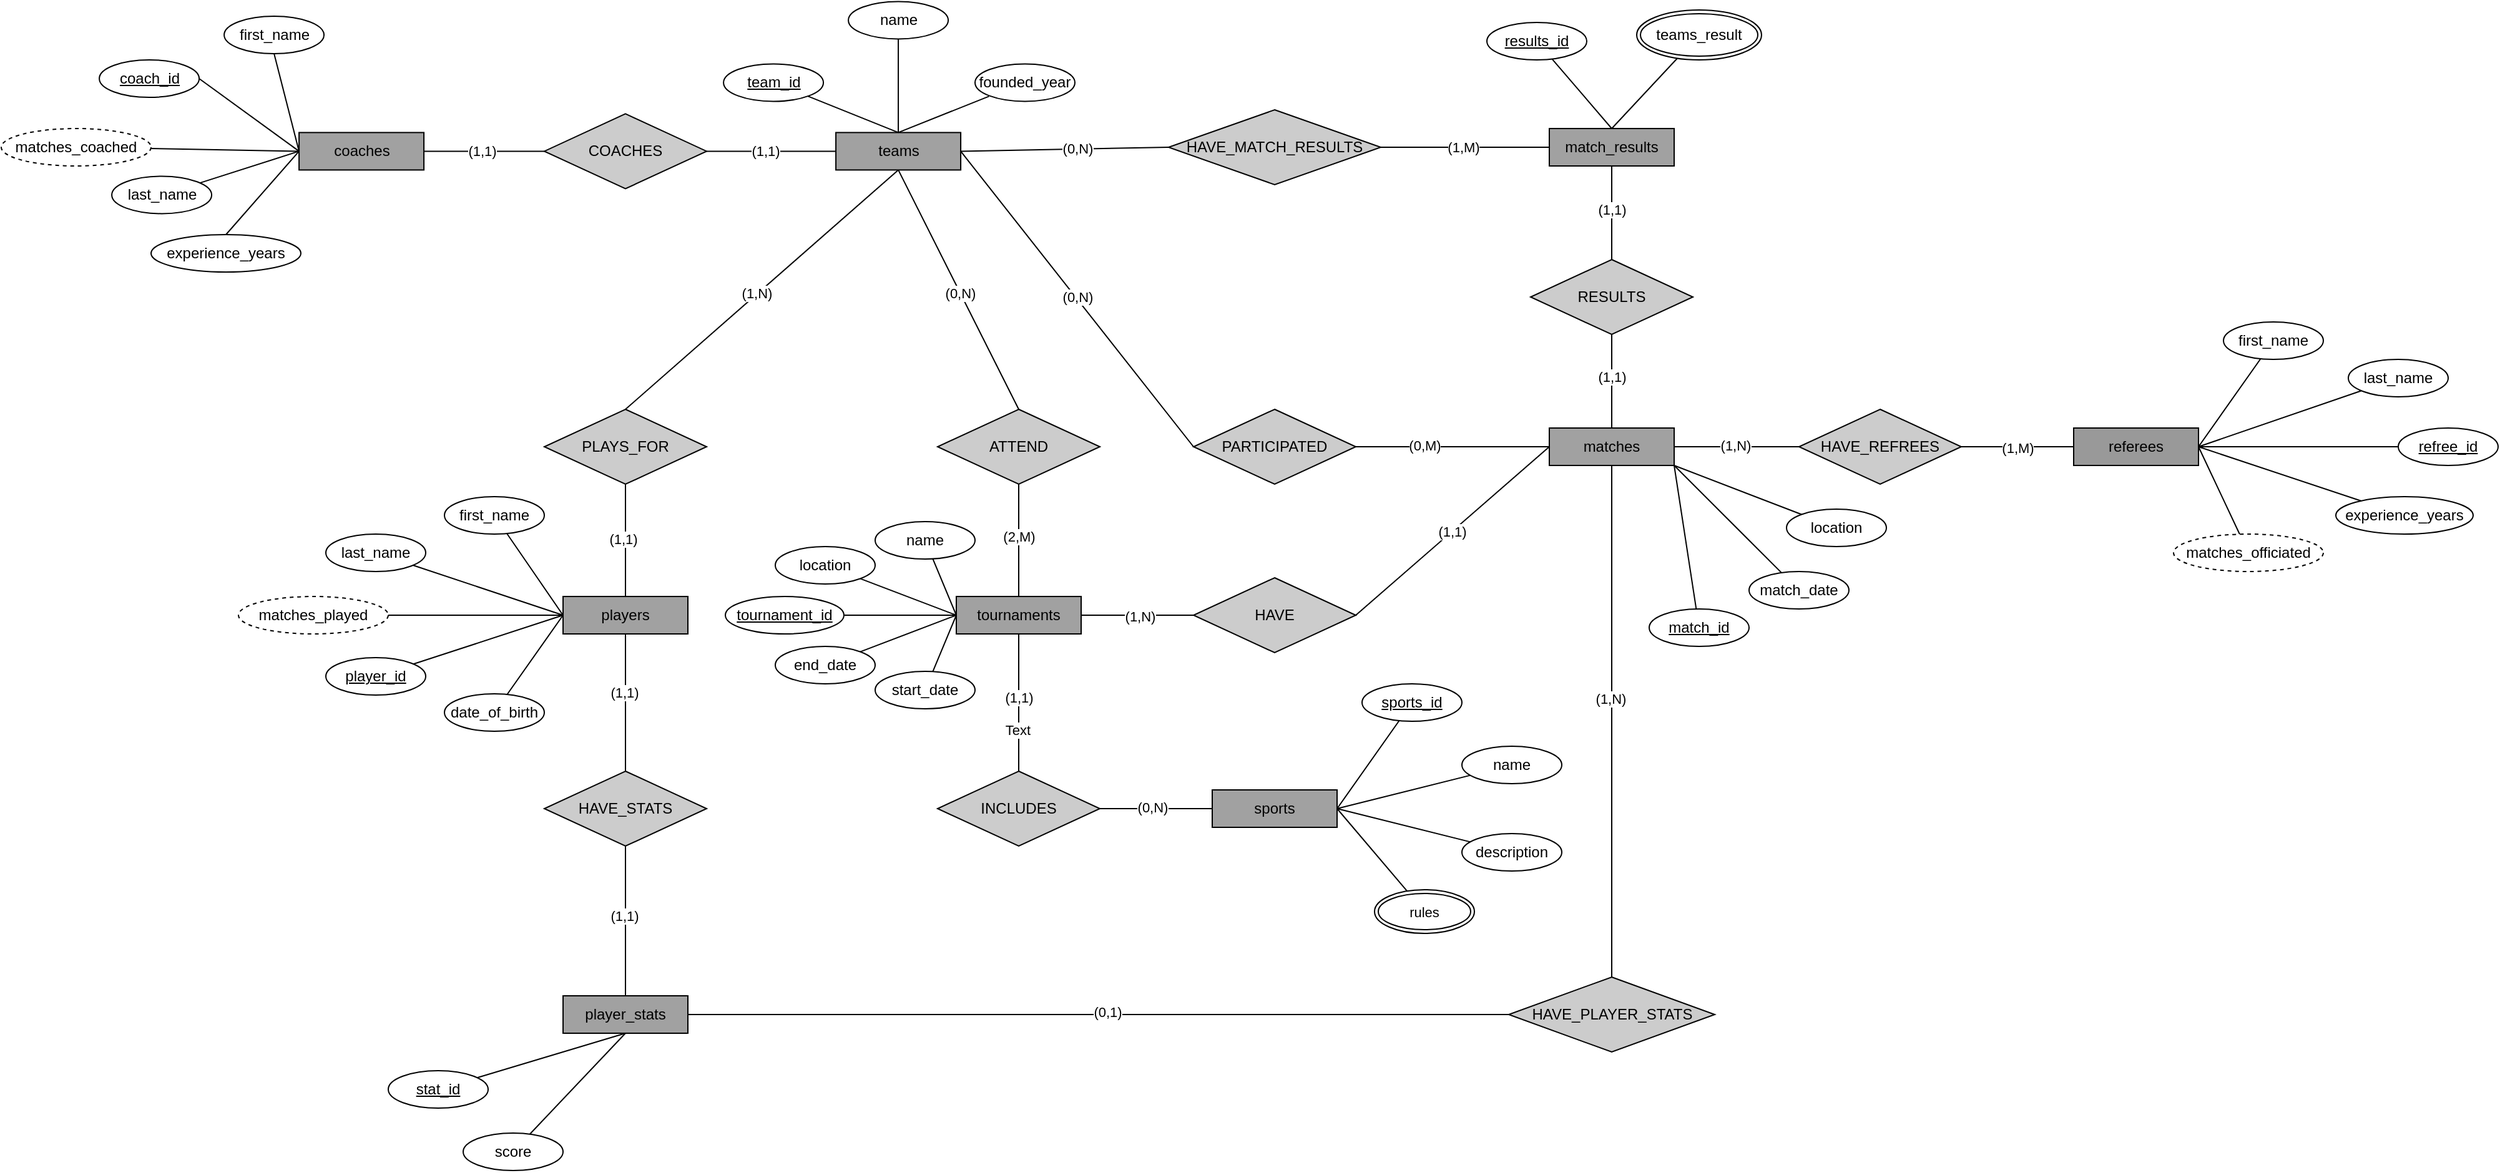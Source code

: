 <mxfile version="24.7.17">
  <diagram name="Sayfa -1" id="sdKzRlOOC9JEpz0AFrnF">
    <mxGraphModel dx="2767" dy="1090" grid="1" gridSize="10" guides="1" tooltips="1" connect="1" arrows="1" fold="1" page="0" pageScale="1" pageWidth="827" pageHeight="1169" math="0" shadow="0">
      <root>
        <mxCell id="0" />
        <mxCell id="1" parent="0" />
        <mxCell id="Nq6BLDotqTQFLmam7o5p-18" style="rounded=0;orthogonalLoop=1;jettySize=auto;html=1;exitX=1;exitY=0.5;exitDx=0;exitDy=0;entryX=0;entryY=0.5;entryDx=0;entryDy=0;endArrow=none;endFill=0;" parent="1" source="Nq6BLDotqTQFLmam7o5p-8" target="Nq6BLDotqTQFLmam7o5p-17" edge="1">
          <mxGeometry relative="1" as="geometry" />
        </mxCell>
        <mxCell id="Nq6BLDotqTQFLmam7o5p-59" value="(1,1)" style="edgeLabel;html=1;align=center;verticalAlign=middle;resizable=0;points=[];" parent="Nq6BLDotqTQFLmam7o5p-18" vertex="1" connectable="0">
          <mxGeometry x="-0.035" relative="1" as="geometry">
            <mxPoint as="offset" />
          </mxGeometry>
        </mxCell>
        <mxCell id="Nq6BLDotqTQFLmam7o5p-85" style="rounded=0;orthogonalLoop=1;jettySize=auto;html=1;exitX=0;exitY=0.5;exitDx=0;exitDy=0;entryX=1;entryY=0.5;entryDx=0;entryDy=0;endArrow=none;endFill=0;" parent="1" source="Nq6BLDotqTQFLmam7o5p-8" target="Nq6BLDotqTQFLmam7o5p-84" edge="1">
          <mxGeometry relative="1" as="geometry" />
        </mxCell>
        <mxCell id="x3Jfu9dbNZR2VIMgYm1r-1" style="rounded=0;orthogonalLoop=1;jettySize=auto;html=1;endArrow=none;endFill=0;entryX=0.5;entryY=1;entryDx=0;entryDy=0;exitX=0;exitY=0.5;exitDx=0;exitDy=0;" parent="1" source="Nq6BLDotqTQFLmam7o5p-8" target="x3Jfu9dbNZR2VIMgYm1r-3" edge="1">
          <mxGeometry relative="1" as="geometry">
            <mxPoint x="-951.324" y="-137.334" as="targetPoint" />
          </mxGeometry>
        </mxCell>
        <mxCell id="Nq6BLDotqTQFLmam7o5p-8" value="coaches" style="rounded=0;whiteSpace=wrap;html=1;fillColor=#A1A1A1;" parent="1" vertex="1">
          <mxGeometry x="-1001.46" y="-111.79" width="100" height="30" as="geometry" />
        </mxCell>
        <mxCell id="Nq6BLDotqTQFLmam7o5p-22" style="rounded=0;orthogonalLoop=1;jettySize=auto;html=1;exitX=0.5;exitY=1;exitDx=0;exitDy=0;entryX=0.5;entryY=0;entryDx=0;entryDy=0;endArrow=none;endFill=0;" parent="1" source="Nq6BLDotqTQFLmam7o5p-9" target="Nq6BLDotqTQFLmam7o5p-21" edge="1">
          <mxGeometry relative="1" as="geometry" />
        </mxCell>
        <mxCell id="Nq6BLDotqTQFLmam7o5p-63" value="(1,N)" style="edgeLabel;html=1;align=center;verticalAlign=middle;resizable=0;points=[];" parent="Nq6BLDotqTQFLmam7o5p-22" vertex="1" connectable="0">
          <mxGeometry x="0.034" y="-1" relative="1" as="geometry">
            <mxPoint as="offset" />
          </mxGeometry>
        </mxCell>
        <mxCell id="Nq6BLDotqTQFLmam7o5p-45" style="rounded=0;orthogonalLoop=1;jettySize=auto;html=1;exitX=1;exitY=0.5;exitDx=0;exitDy=0;entryX=0;entryY=0.5;entryDx=0;entryDy=0;endArrow=none;endFill=0;" parent="1" source="Nq6BLDotqTQFLmam7o5p-9" target="Nq6BLDotqTQFLmam7o5p-44" edge="1">
          <mxGeometry relative="1" as="geometry" />
        </mxCell>
        <mxCell id="Nq6BLDotqTQFLmam7o5p-78" value="(0,N)" style="edgeLabel;html=1;align=center;verticalAlign=middle;resizable=0;points=[];" parent="Nq6BLDotqTQFLmam7o5p-45" vertex="1" connectable="0">
          <mxGeometry x="0.115" y="1" relative="1" as="geometry">
            <mxPoint as="offset" />
          </mxGeometry>
        </mxCell>
        <mxCell id="Nq6BLDotqTQFLmam7o5p-57" style="rounded=0;orthogonalLoop=1;jettySize=auto;html=1;exitX=1;exitY=0.5;exitDx=0;exitDy=0;entryX=0;entryY=0.5;entryDx=0;entryDy=0;endArrow=none;endFill=0;" parent="1" source="Nq6BLDotqTQFLmam7o5p-9" target="Nq6BLDotqTQFLmam7o5p-53" edge="1">
          <mxGeometry relative="1" as="geometry" />
        </mxCell>
        <mxCell id="Nq6BLDotqTQFLmam7o5p-75" value="(0,N)" style="edgeLabel;html=1;align=center;verticalAlign=middle;resizable=0;points=[];" parent="Nq6BLDotqTQFLmam7o5p-57" vertex="1" connectable="0">
          <mxGeometry x="-0.009" y="1" relative="1" as="geometry">
            <mxPoint as="offset" />
          </mxGeometry>
        </mxCell>
        <mxCell id="Nq6BLDotqTQFLmam7o5p-9" value="teams" style="rounded=0;whiteSpace=wrap;html=1;fillColor=#A1A1A1;" parent="1" vertex="1">
          <mxGeometry x="-571.46" y="-111.79" width="100" height="30" as="geometry" />
        </mxCell>
        <mxCell id="Nq6BLDotqTQFLmam7o5p-10" value="match_results" style="rounded=0;whiteSpace=wrap;html=1;fillColor=#A1A1A1;" parent="1" vertex="1">
          <mxGeometry y="-115" width="100" height="30" as="geometry" />
        </mxCell>
        <mxCell id="Nq6BLDotqTQFLmam7o5p-35" style="rounded=0;orthogonalLoop=1;jettySize=auto;html=1;exitX=0.5;exitY=1;exitDx=0;exitDy=0;entryX=0.5;entryY=0;entryDx=0;entryDy=0;endArrow=none;endFill=0;" parent="1" source="Nq6BLDotqTQFLmam7o5p-11" target="Nq6BLDotqTQFLmam7o5p-34" edge="1">
          <mxGeometry relative="1" as="geometry" />
        </mxCell>
        <mxCell id="Nq6BLDotqTQFLmam7o5p-66" value="(1,1)" style="edgeLabel;html=1;align=center;verticalAlign=middle;resizable=0;points=[];" parent="Nq6BLDotqTQFLmam7o5p-35" vertex="1" connectable="0">
          <mxGeometry x="-0.153" y="-1" relative="1" as="geometry">
            <mxPoint as="offset" />
          </mxGeometry>
        </mxCell>
        <mxCell id="Nq6BLDotqTQFLmam7o5p-11" value="players" style="rounded=0;whiteSpace=wrap;html=1;fillColor=#A1A1A1;" parent="1" vertex="1">
          <mxGeometry x="-790" y="260" width="100" height="30" as="geometry" />
        </mxCell>
        <mxCell id="Nq6BLDotqTQFLmam7o5p-32" style="rounded=0;orthogonalLoop=1;jettySize=auto;html=1;exitX=0.5;exitY=1;exitDx=0;exitDy=0;entryX=0.5;entryY=0;entryDx=0;entryDy=0;endArrow=none;endFill=0;" parent="1" source="Nq6BLDotqTQFLmam7o5p-12" target="Nq6BLDotqTQFLmam7o5p-31" edge="1">
          <mxGeometry relative="1" as="geometry">
            <mxPoint x="-345" y="355" as="sourcePoint" />
          </mxGeometry>
        </mxCell>
        <mxCell id="Nq6BLDotqTQFLmam7o5p-70" value="(1,1)" style="edgeLabel;html=1;align=center;verticalAlign=middle;resizable=0;points=[];" parent="Nq6BLDotqTQFLmam7o5p-32" vertex="1" connectable="0">
          <mxGeometry x="-0.072" relative="1" as="geometry">
            <mxPoint as="offset" />
          </mxGeometry>
        </mxCell>
        <mxCell id="x3Jfu9dbNZR2VIMgYm1r-59" value="Text" style="edgeLabel;html=1;align=center;verticalAlign=middle;resizable=0;points=[];fontFamily=Helvetica;fontSize=11;fontColor=default;labelBackgroundColor=default;" parent="Nq6BLDotqTQFLmam7o5p-32" vertex="1" connectable="0">
          <mxGeometry x="0.391" y="-1" relative="1" as="geometry">
            <mxPoint as="offset" />
          </mxGeometry>
        </mxCell>
        <mxCell id="Nq6BLDotqTQFLmam7o5p-48" style="rounded=0;orthogonalLoop=1;jettySize=auto;html=1;exitX=1;exitY=0.5;exitDx=0;exitDy=0;entryX=0;entryY=0.5;entryDx=0;entryDy=0;endArrow=none;endFill=0;" parent="1" source="Nq6BLDotqTQFLmam7o5p-12" target="Nq6BLDotqTQFLmam7o5p-47" edge="1">
          <mxGeometry relative="1" as="geometry">
            <mxPoint x="-315" y="250" as="targetPoint" />
          </mxGeometry>
        </mxCell>
        <mxCell id="Nq6BLDotqTQFLmam7o5p-72" value="(1,N)" style="edgeLabel;html=1;align=center;verticalAlign=middle;resizable=0;points=[];" parent="Nq6BLDotqTQFLmam7o5p-48" vertex="1" connectable="0">
          <mxGeometry x="0.029" y="-1" relative="1" as="geometry">
            <mxPoint as="offset" />
          </mxGeometry>
        </mxCell>
        <mxCell id="Nq6BLDotqTQFLmam7o5p-12" value="tournaments" style="rounded=0;whiteSpace=wrap;html=1;fillColor=#A1A1A1;" parent="1" vertex="1">
          <mxGeometry x="-475" y="260" width="100" height="30" as="geometry" />
        </mxCell>
        <mxCell id="Nq6BLDotqTQFLmam7o5p-13" value="sports" style="rounded=0;whiteSpace=wrap;html=1;fillColor=#A1A1A1;" parent="1" vertex="1">
          <mxGeometry x="-270" y="415" width="100" height="30" as="geometry" />
        </mxCell>
        <mxCell id="Nq6BLDotqTQFLmam7o5p-39" style="rounded=0;orthogonalLoop=1;jettySize=auto;html=1;exitX=0;exitY=0.5;exitDx=0;exitDy=0;entryX=1;entryY=0.5;entryDx=0;entryDy=0;endArrow=none;endFill=0;" parent="1" source="Nq6BLDotqTQFLmam7o5p-15" target="Nq6BLDotqTQFLmam7o5p-38" edge="1">
          <mxGeometry relative="1" as="geometry" />
        </mxCell>
        <mxCell id="Nq6BLDotqTQFLmam7o5p-83" value="(1,M)" style="edgeLabel;html=1;align=center;verticalAlign=middle;resizable=0;points=[];" parent="Nq6BLDotqTQFLmam7o5p-39" vertex="1" connectable="0">
          <mxGeometry x="-0.003" y="1" relative="1" as="geometry">
            <mxPoint as="offset" />
          </mxGeometry>
        </mxCell>
        <mxCell id="Nq6BLDotqTQFLmam7o5p-15" value="referees" style="rounded=0;whiteSpace=wrap;html=1;fillColor=#999999;" parent="1" vertex="1">
          <mxGeometry x="420" y="125" width="100" height="30" as="geometry" />
        </mxCell>
        <mxCell id="Nq6BLDotqTQFLmam7o5p-51" style="rounded=0;orthogonalLoop=1;jettySize=auto;html=1;exitX=1;exitY=0.5;exitDx=0;exitDy=0;entryX=0;entryY=0.5;entryDx=0;entryDy=0;endArrow=none;endFill=0;" parent="1" source="Nq6BLDotqTQFLmam7o5p-16" target="Nq6BLDotqTQFLmam7o5p-50" edge="1">
          <mxGeometry relative="1" as="geometry" />
        </mxCell>
        <mxCell id="Nq6BLDotqTQFLmam7o5p-68" value="(0,1)" style="edgeLabel;html=1;align=center;verticalAlign=middle;resizable=0;points=[];" parent="Nq6BLDotqTQFLmam7o5p-51" vertex="1" connectable="0">
          <mxGeometry x="0.021" y="2" relative="1" as="geometry">
            <mxPoint as="offset" />
          </mxGeometry>
        </mxCell>
        <mxCell id="Nq6BLDotqTQFLmam7o5p-16" value="player_stats" style="rounded=0;whiteSpace=wrap;html=1;fillColor=#A1A1A1;" parent="1" vertex="1">
          <mxGeometry x="-790" y="580" width="100" height="30" as="geometry" />
        </mxCell>
        <mxCell id="Nq6BLDotqTQFLmam7o5p-19" style="rounded=0;orthogonalLoop=1;jettySize=auto;html=1;exitX=1;exitY=0.5;exitDx=0;exitDy=0;entryX=0;entryY=0.5;entryDx=0;entryDy=0;endArrow=none;endFill=0;" parent="1" source="Nq6BLDotqTQFLmam7o5p-17" target="Nq6BLDotqTQFLmam7o5p-9" edge="1">
          <mxGeometry relative="1" as="geometry" />
        </mxCell>
        <mxCell id="Nq6BLDotqTQFLmam7o5p-60" value="(1,1)" style="edgeLabel;html=1;align=center;verticalAlign=middle;resizable=0;points=[];" parent="Nq6BLDotqTQFLmam7o5p-19" vertex="1" connectable="0">
          <mxGeometry x="-0.106" relative="1" as="geometry">
            <mxPoint as="offset" />
          </mxGeometry>
        </mxCell>
        <mxCell id="Nq6BLDotqTQFLmam7o5p-17" value="COACHES" style="rhombus;whiteSpace=wrap;html=1;fillColor=#CCCCCC;strokeColor=default;" parent="1" vertex="1">
          <mxGeometry x="-805" y="-126.79" width="130" height="60" as="geometry" />
        </mxCell>
        <mxCell id="Nq6BLDotqTQFLmam7o5p-23" style="rounded=0;orthogonalLoop=1;jettySize=auto;html=1;exitX=0.5;exitY=1;exitDx=0;exitDy=0;entryX=0.5;entryY=0;entryDx=0;entryDy=0;endArrow=none;endFill=0;" parent="1" source="Nq6BLDotqTQFLmam7o5p-21" target="Nq6BLDotqTQFLmam7o5p-11" edge="1">
          <mxGeometry relative="1" as="geometry" />
        </mxCell>
        <mxCell id="Nq6BLDotqTQFLmam7o5p-61" value="(1,1)" style="edgeLabel;html=1;align=center;verticalAlign=middle;resizable=0;points=[];" parent="Nq6BLDotqTQFLmam7o5p-23" vertex="1" connectable="0">
          <mxGeometry x="-0.038" y="-2" relative="1" as="geometry">
            <mxPoint as="offset" />
          </mxGeometry>
        </mxCell>
        <mxCell id="Nq6BLDotqTQFLmam7o5p-21" value="PLAYS_FOR" style="rhombus;whiteSpace=wrap;html=1;fillColor=#CCCCCC;strokeColor=default;" parent="1" vertex="1">
          <mxGeometry x="-805" y="110" width="130" height="60" as="geometry" />
        </mxCell>
        <mxCell id="Nq6BLDotqTQFLmam7o5p-27" style="rounded=0;orthogonalLoop=1;jettySize=auto;html=1;exitX=0.5;exitY=1;exitDx=0;exitDy=0;entryX=0.5;entryY=0;entryDx=0;entryDy=0;endArrow=none;endFill=0;" parent="1" source="Nq6BLDotqTQFLmam7o5p-9" target="Nq6BLDotqTQFLmam7o5p-30" edge="1">
          <mxGeometry relative="1" as="geometry">
            <mxPoint x="-400" y="35" as="sourcePoint" />
          </mxGeometry>
        </mxCell>
        <mxCell id="Nq6BLDotqTQFLmam7o5p-64" value="(0,N)" style="edgeLabel;html=1;align=center;verticalAlign=middle;resizable=0;points=[];" parent="Nq6BLDotqTQFLmam7o5p-27" vertex="1" connectable="0">
          <mxGeometry x="0.028" relative="1" as="geometry">
            <mxPoint as="offset" />
          </mxGeometry>
        </mxCell>
        <mxCell id="Nq6BLDotqTQFLmam7o5p-29" style="rounded=0;orthogonalLoop=1;jettySize=auto;html=1;exitX=0.5;exitY=1;exitDx=0;exitDy=0;entryX=0.5;entryY=0;entryDx=0;entryDy=0;endArrow=none;endFill=0;" parent="1" source="Nq6BLDotqTQFLmam7o5p-30" target="Nq6BLDotqTQFLmam7o5p-12" edge="1">
          <mxGeometry relative="1" as="geometry">
            <mxPoint x="-425" y="270" as="targetPoint" />
          </mxGeometry>
        </mxCell>
        <mxCell id="Nq6BLDotqTQFLmam7o5p-65" value="(2,M)" style="edgeLabel;html=1;align=center;verticalAlign=middle;resizable=0;points=[];" parent="Nq6BLDotqTQFLmam7o5p-29" vertex="1" connectable="0">
          <mxGeometry x="-0.082" relative="1" as="geometry">
            <mxPoint as="offset" />
          </mxGeometry>
        </mxCell>
        <mxCell id="Nq6BLDotqTQFLmam7o5p-30" value="ATTEND" style="rhombus;whiteSpace=wrap;html=1;fillColor=#CCCCCC;strokeColor=default;" parent="1" vertex="1">
          <mxGeometry x="-490" y="110" width="130" height="60" as="geometry" />
        </mxCell>
        <mxCell id="Nq6BLDotqTQFLmam7o5p-31" value="INCLUDES" style="rhombus;whiteSpace=wrap;html=1;fillColor=#CCCCCC;strokeColor=default;" parent="1" vertex="1">
          <mxGeometry x="-490" y="400" width="130" height="60" as="geometry" />
        </mxCell>
        <mxCell id="Nq6BLDotqTQFLmam7o5p-33" style="rounded=0;orthogonalLoop=1;jettySize=auto;html=1;exitX=1;exitY=0.5;exitDx=0;exitDy=0;entryX=0;entryY=0.5;entryDx=0;entryDy=0;endArrow=none;endFill=0;" parent="1" source="Nq6BLDotqTQFLmam7o5p-31" target="Nq6BLDotqTQFLmam7o5p-13" edge="1">
          <mxGeometry relative="1" as="geometry">
            <mxPoint x="-130" y="414.71" as="sourcePoint" />
            <mxPoint x="-35" y="414.71" as="targetPoint" />
          </mxGeometry>
        </mxCell>
        <mxCell id="Nq6BLDotqTQFLmam7o5p-71" value="(0,N)" style="edgeLabel;html=1;align=center;verticalAlign=middle;resizable=0;points=[];" parent="Nq6BLDotqTQFLmam7o5p-33" vertex="1" connectable="0">
          <mxGeometry x="-0.077" y="1" relative="1" as="geometry">
            <mxPoint as="offset" />
          </mxGeometry>
        </mxCell>
        <mxCell id="Nq6BLDotqTQFLmam7o5p-36" style="rounded=0;orthogonalLoop=1;jettySize=auto;html=1;exitX=0.5;exitY=1;exitDx=0;exitDy=0;entryX=0.5;entryY=0;entryDx=0;entryDy=0;endArrow=none;endFill=0;" parent="1" source="Nq6BLDotqTQFLmam7o5p-34" target="Nq6BLDotqTQFLmam7o5p-16" edge="1">
          <mxGeometry relative="1" as="geometry" />
        </mxCell>
        <mxCell id="Nq6BLDotqTQFLmam7o5p-67" value="(1,1)" style="edgeLabel;html=1;align=center;verticalAlign=middle;resizable=0;points=[];" parent="Nq6BLDotqTQFLmam7o5p-36" vertex="1" connectable="0">
          <mxGeometry x="-0.071" y="-1" relative="1" as="geometry">
            <mxPoint as="offset" />
          </mxGeometry>
        </mxCell>
        <mxCell id="Nq6BLDotqTQFLmam7o5p-34" value="HAVE_STATS" style="rhombus;whiteSpace=wrap;html=1;fillColor=#CCCCCC;strokeColor=default;" parent="1" vertex="1">
          <mxGeometry x="-805" y="400" width="130" height="60" as="geometry" />
        </mxCell>
        <mxCell id="Nq6BLDotqTQFLmam7o5p-42" style="rounded=0;orthogonalLoop=1;jettySize=auto;html=1;exitX=0.5;exitY=0;exitDx=0;exitDy=0;entryX=0.5;entryY=1;entryDx=0;entryDy=0;endArrow=none;endFill=0;" parent="1" source="Nq6BLDotqTQFLmam7o5p-37" target="Nq6BLDotqTQFLmam7o5p-41" edge="1">
          <mxGeometry relative="1" as="geometry">
            <mxPoint x="70" y="200" as="targetPoint" />
          </mxGeometry>
        </mxCell>
        <mxCell id="Nq6BLDotqTQFLmam7o5p-80" value="(1,1)" style="edgeLabel;html=1;align=center;verticalAlign=middle;resizable=0;points=[];" parent="Nq6BLDotqTQFLmam7o5p-42" vertex="1" connectable="0">
          <mxGeometry x="0.091" relative="1" as="geometry">
            <mxPoint as="offset" />
          </mxGeometry>
        </mxCell>
        <mxCell id="Nq6BLDotqTQFLmam7o5p-52" style="rounded=0;orthogonalLoop=1;jettySize=auto;html=1;exitX=0.5;exitY=1;exitDx=0;exitDy=0;entryX=0.5;entryY=0;entryDx=0;entryDy=0;endArrow=none;endFill=0;" parent="1" source="Nq6BLDotqTQFLmam7o5p-37" target="Nq6BLDotqTQFLmam7o5p-50" edge="1">
          <mxGeometry relative="1" as="geometry" />
        </mxCell>
        <mxCell id="Nq6BLDotqTQFLmam7o5p-69" value="(1,N)" style="edgeLabel;html=1;align=center;verticalAlign=middle;resizable=0;points=[];" parent="Nq6BLDotqTQFLmam7o5p-52" vertex="1" connectable="0">
          <mxGeometry x="-0.091" y="-1" relative="1" as="geometry">
            <mxPoint as="offset" />
          </mxGeometry>
        </mxCell>
        <mxCell id="Nq6BLDotqTQFLmam7o5p-37" value="matches" style="rounded=0;whiteSpace=wrap;html=1;fillColor=#A1A1A1;" parent="1" vertex="1">
          <mxGeometry y="125" width="100" height="30" as="geometry" />
        </mxCell>
        <mxCell id="Nq6BLDotqTQFLmam7o5p-40" style="rounded=0;orthogonalLoop=1;jettySize=auto;html=1;exitX=0;exitY=0.5;exitDx=0;exitDy=0;entryX=1;entryY=0.5;entryDx=0;entryDy=0;endArrow=none;endFill=0;" parent="1" source="Nq6BLDotqTQFLmam7o5p-38" target="Nq6BLDotqTQFLmam7o5p-37" edge="1">
          <mxGeometry relative="1" as="geometry" />
        </mxCell>
        <mxCell id="Nq6BLDotqTQFLmam7o5p-82" value="(1,N)" style="edgeLabel;html=1;align=center;verticalAlign=middle;resizable=0;points=[];" parent="Nq6BLDotqTQFLmam7o5p-40" vertex="1" connectable="0">
          <mxGeometry x="0.02" y="-1" relative="1" as="geometry">
            <mxPoint as="offset" />
          </mxGeometry>
        </mxCell>
        <mxCell id="Nq6BLDotqTQFLmam7o5p-38" value="HAVE_REFREES" style="rhombus;whiteSpace=wrap;html=1;fillColor=#CCCCCC;strokeColor=default;" parent="1" vertex="1">
          <mxGeometry x="200" y="110" width="130" height="60" as="geometry" />
        </mxCell>
        <mxCell id="Nq6BLDotqTQFLmam7o5p-43" style="rounded=0;orthogonalLoop=1;jettySize=auto;html=1;exitX=0.5;exitY=0;exitDx=0;exitDy=0;entryX=0.5;entryY=1;entryDx=0;entryDy=0;endArrow=none;endFill=0;" parent="1" source="Nq6BLDotqTQFLmam7o5p-41" target="Nq6BLDotqTQFLmam7o5p-10" edge="1">
          <mxGeometry relative="1" as="geometry" />
        </mxCell>
        <mxCell id="Nq6BLDotqTQFLmam7o5p-81" value="(1,1)" style="edgeLabel;html=1;align=center;verticalAlign=middle;resizable=0;points=[];" parent="Nq6BLDotqTQFLmam7o5p-43" vertex="1" connectable="0">
          <mxGeometry x="0.077" relative="1" as="geometry">
            <mxPoint as="offset" />
          </mxGeometry>
        </mxCell>
        <mxCell id="Nq6BLDotqTQFLmam7o5p-41" value="RESULTS" style="rhombus;whiteSpace=wrap;html=1;fillColor=#CCCCCC;strokeColor=default;" parent="1" vertex="1">
          <mxGeometry x="-15" y="-10" width="130" height="60" as="geometry" />
        </mxCell>
        <mxCell id="Nq6BLDotqTQFLmam7o5p-46" style="rounded=0;orthogonalLoop=1;jettySize=auto;html=1;exitX=1;exitY=0.5;exitDx=0;exitDy=0;entryX=0;entryY=0.5;entryDx=0;entryDy=0;endArrow=none;endFill=0;" parent="1" source="Nq6BLDotqTQFLmam7o5p-44" target="Nq6BLDotqTQFLmam7o5p-10" edge="1">
          <mxGeometry relative="1" as="geometry" />
        </mxCell>
        <mxCell id="Nq6BLDotqTQFLmam7o5p-79" value="(1,M)" style="edgeLabel;html=1;align=center;verticalAlign=middle;resizable=0;points=[];" parent="Nq6BLDotqTQFLmam7o5p-46" vertex="1" connectable="0">
          <mxGeometry x="-0.028" relative="1" as="geometry">
            <mxPoint as="offset" />
          </mxGeometry>
        </mxCell>
        <mxCell id="Nq6BLDotqTQFLmam7o5p-44" value="HAVE_MATCH_RESULTS" style="rhombus;whiteSpace=wrap;html=1;fillColor=#CCCCCC;strokeColor=default;" parent="1" vertex="1">
          <mxGeometry x="-305" y="-130" width="170" height="60" as="geometry" />
        </mxCell>
        <mxCell id="Nq6BLDotqTQFLmam7o5p-49" style="rounded=0;orthogonalLoop=1;jettySize=auto;html=1;exitX=1;exitY=0.5;exitDx=0;exitDy=0;entryX=0;entryY=0.5;entryDx=0;entryDy=0;endArrow=none;endFill=0;" parent="1" source="Nq6BLDotqTQFLmam7o5p-47" target="Nq6BLDotqTQFLmam7o5p-37" edge="1">
          <mxGeometry relative="1" as="geometry" />
        </mxCell>
        <mxCell id="Nq6BLDotqTQFLmam7o5p-73" value="(1,1)" style="edgeLabel;html=1;align=center;verticalAlign=middle;resizable=0;points=[];" parent="Nq6BLDotqTQFLmam7o5p-49" vertex="1" connectable="0">
          <mxGeometry x="-0.006" relative="1" as="geometry">
            <mxPoint as="offset" />
          </mxGeometry>
        </mxCell>
        <mxCell id="Nq6BLDotqTQFLmam7o5p-47" value="HAVE" style="rhombus;whiteSpace=wrap;html=1;fillColor=#CCCCCC;strokeColor=default;" parent="1" vertex="1">
          <mxGeometry x="-285" y="245" width="130" height="60" as="geometry" />
        </mxCell>
        <mxCell id="Nq6BLDotqTQFLmam7o5p-50" value="HAVE_PLAYER_STATS" style="rhombus;whiteSpace=wrap;html=1;fillColor=#CCCCCC;strokeColor=default;" parent="1" vertex="1">
          <mxGeometry x="-32.5" y="565" width="165" height="60" as="geometry" />
        </mxCell>
        <mxCell id="Nq6BLDotqTQFLmam7o5p-55" style="rounded=0;orthogonalLoop=1;jettySize=auto;html=1;exitX=1;exitY=0.5;exitDx=0;exitDy=0;entryX=0;entryY=0.5;entryDx=0;entryDy=0;endArrow=none;endFill=0;" parent="1" source="Nq6BLDotqTQFLmam7o5p-53" target="Nq6BLDotqTQFLmam7o5p-37" edge="1">
          <mxGeometry relative="1" as="geometry" />
        </mxCell>
        <mxCell id="Nq6BLDotqTQFLmam7o5p-77" value="(0,M)" style="edgeLabel;html=1;align=center;verticalAlign=middle;resizable=0;points=[];" parent="Nq6BLDotqTQFLmam7o5p-55" vertex="1" connectable="0">
          <mxGeometry x="-0.298" y="1" relative="1" as="geometry">
            <mxPoint as="offset" />
          </mxGeometry>
        </mxCell>
        <mxCell id="Nq6BLDotqTQFLmam7o5p-53" value="PARTICIPATED" style="rhombus;whiteSpace=wrap;html=1;fillColor=#CCCCCC;strokeColor=default;" parent="1" vertex="1">
          <mxGeometry x="-285" y="110" width="130" height="60" as="geometry" />
        </mxCell>
        <mxCell id="Nq6BLDotqTQFLmam7o5p-84" value="&lt;u&gt;coach_id&lt;/u&gt;" style="ellipse;whiteSpace=wrap;html=1;" parent="1" vertex="1">
          <mxGeometry x="-1161.46" y="-170" width="80" height="30" as="geometry" />
        </mxCell>
        <mxCell id="x3Jfu9dbNZR2VIMgYm1r-3" value="first_name" style="ellipse;whiteSpace=wrap;html=1;" parent="1" vertex="1">
          <mxGeometry x="-1061.46" y="-205" width="80" height="30" as="geometry" />
        </mxCell>
        <mxCell id="x3Jfu9dbNZR2VIMgYm1r-6" style="rounded=0;orthogonalLoop=1;jettySize=auto;html=1;entryX=0;entryY=0.5;entryDx=0;entryDy=0;endArrow=none;endFill=0;" parent="1" source="x3Jfu9dbNZR2VIMgYm1r-5" target="Nq6BLDotqTQFLmam7o5p-8" edge="1">
          <mxGeometry relative="1" as="geometry" />
        </mxCell>
        <mxCell id="x3Jfu9dbNZR2VIMgYm1r-5" value="last_name" style="ellipse;whiteSpace=wrap;html=1;" parent="1" vertex="1">
          <mxGeometry x="-1151.46" y="-76.79" width="80" height="30" as="geometry" />
        </mxCell>
        <mxCell id="x3Jfu9dbNZR2VIMgYm1r-9" value="experience_years" style="ellipse;whiteSpace=wrap;html=1;" parent="1" vertex="1">
          <mxGeometry x="-1120" y="-30" width="120" height="30" as="geometry" />
        </mxCell>
        <mxCell id="x3Jfu9dbNZR2VIMgYm1r-10" style="rounded=0;orthogonalLoop=1;jettySize=auto;html=1;entryX=0.5;entryY=0;entryDx=0;entryDy=0;endArrow=none;endFill=0;exitX=0;exitY=0.5;exitDx=0;exitDy=0;" parent="1" source="Nq6BLDotqTQFLmam7o5p-8" target="x3Jfu9dbNZR2VIMgYm1r-9" edge="1">
          <mxGeometry relative="1" as="geometry" />
        </mxCell>
        <mxCell id="x3Jfu9dbNZR2VIMgYm1r-16" style="rounded=0;orthogonalLoop=1;jettySize=auto;html=1;entryX=0.5;entryY=0;entryDx=0;entryDy=0;endArrow=none;endFill=0;" parent="1" source="x3Jfu9dbNZR2VIMgYm1r-11" target="Nq6BLDotqTQFLmam7o5p-9" edge="1">
          <mxGeometry relative="1" as="geometry" />
        </mxCell>
        <mxCell id="x3Jfu9dbNZR2VIMgYm1r-11" value="&lt;u&gt;team_id&lt;/u&gt;" style="ellipse;whiteSpace=wrap;html=1;" parent="1" vertex="1">
          <mxGeometry x="-661.46" y="-166.79" width="80" height="30" as="geometry" />
        </mxCell>
        <mxCell id="x3Jfu9dbNZR2VIMgYm1r-17" style="rounded=0;orthogonalLoop=1;jettySize=auto;html=1;entryX=0.5;entryY=0;entryDx=0;entryDy=0;endArrow=none;endFill=0;" parent="1" source="x3Jfu9dbNZR2VIMgYm1r-12" target="Nq6BLDotqTQFLmam7o5p-9" edge="1">
          <mxGeometry relative="1" as="geometry" />
        </mxCell>
        <mxCell id="x3Jfu9dbNZR2VIMgYm1r-12" value="name" style="ellipse;whiteSpace=wrap;html=1;" parent="1" vertex="1">
          <mxGeometry x="-561.46" y="-216.79" width="80" height="30" as="geometry" />
        </mxCell>
        <mxCell id="x3Jfu9dbNZR2VIMgYm1r-19" style="rounded=0;orthogonalLoop=1;jettySize=auto;html=1;entryX=0.5;entryY=0;entryDx=0;entryDy=0;endArrow=none;endFill=0;" parent="1" target="Nq6BLDotqTQFLmam7o5p-9" edge="1">
          <mxGeometry relative="1" as="geometry">
            <mxPoint x="-448.818" y="-140.847" as="sourcePoint" />
          </mxGeometry>
        </mxCell>
        <mxCell id="x3Jfu9dbNZR2VIMgYm1r-14" value="founded_year" style="ellipse;whiteSpace=wrap;html=1;" parent="1" vertex="1">
          <mxGeometry x="-460" y="-166.79" width="80" height="30" as="geometry" />
        </mxCell>
        <mxCell id="x3Jfu9dbNZR2VIMgYm1r-25" style="edgeStyle=none;shape=connector;rounded=0;orthogonalLoop=1;jettySize=auto;html=1;entryX=0.5;entryY=0;entryDx=0;entryDy=0;strokeColor=default;align=center;verticalAlign=middle;fontFamily=Helvetica;fontSize=11;fontColor=default;labelBackgroundColor=default;endArrow=none;endFill=0;" parent="1" source="x3Jfu9dbNZR2VIMgYm1r-20" target="Nq6BLDotqTQFLmam7o5p-10" edge="1">
          <mxGeometry relative="1" as="geometry" />
        </mxCell>
        <mxCell id="x3Jfu9dbNZR2VIMgYm1r-20" value="&lt;u&gt;results_id&lt;/u&gt;" style="ellipse;whiteSpace=wrap;html=1;" parent="1" vertex="1">
          <mxGeometry x="-50" y="-200" width="80" height="30" as="geometry" />
        </mxCell>
        <mxCell id="x3Jfu9dbNZR2VIMgYm1r-38" style="edgeStyle=none;shape=connector;rounded=0;orthogonalLoop=1;jettySize=auto;html=1;entryX=0;entryY=0.5;entryDx=0;entryDy=0;strokeColor=default;align=center;verticalAlign=middle;fontFamily=Helvetica;fontSize=11;fontColor=default;labelBackgroundColor=default;endArrow=none;endFill=0;" parent="1" source="x3Jfu9dbNZR2VIMgYm1r-29" target="Nq6BLDotqTQFLmam7o5p-11" edge="1">
          <mxGeometry relative="1" as="geometry" />
        </mxCell>
        <mxCell id="x3Jfu9dbNZR2VIMgYm1r-29" value="first_name" style="ellipse;whiteSpace=wrap;html=1;" parent="1" vertex="1">
          <mxGeometry x="-885" y="180" width="80" height="30" as="geometry" />
        </mxCell>
        <mxCell id="x3Jfu9dbNZR2VIMgYm1r-37" style="edgeStyle=none;shape=connector;rounded=0;orthogonalLoop=1;jettySize=auto;html=1;entryX=0;entryY=0.5;entryDx=0;entryDy=0;strokeColor=default;align=center;verticalAlign=middle;fontFamily=Helvetica;fontSize=11;fontColor=default;labelBackgroundColor=default;endArrow=none;endFill=0;" parent="1" source="x3Jfu9dbNZR2VIMgYm1r-30" target="Nq6BLDotqTQFLmam7o5p-11" edge="1">
          <mxGeometry relative="1" as="geometry" />
        </mxCell>
        <mxCell id="x3Jfu9dbNZR2VIMgYm1r-30" value="last_name" style="ellipse;whiteSpace=wrap;html=1;" parent="1" vertex="1">
          <mxGeometry x="-980" y="210" width="80" height="30" as="geometry" />
        </mxCell>
        <mxCell id="x3Jfu9dbNZR2VIMgYm1r-36" style="edgeStyle=none;shape=connector;rounded=0;orthogonalLoop=1;jettySize=auto;html=1;entryX=0;entryY=0.5;entryDx=0;entryDy=0;strokeColor=default;align=center;verticalAlign=middle;fontFamily=Helvetica;fontSize=11;fontColor=default;labelBackgroundColor=default;endArrow=none;endFill=0;" parent="1" source="x3Jfu9dbNZR2VIMgYm1r-31" target="Nq6BLDotqTQFLmam7o5p-11" edge="1">
          <mxGeometry relative="1" as="geometry" />
        </mxCell>
        <mxCell id="x3Jfu9dbNZR2VIMgYm1r-31" value="&lt;u&gt;player_id&lt;/u&gt;" style="ellipse;whiteSpace=wrap;html=1;" parent="1" vertex="1">
          <mxGeometry x="-980" y="309" width="80" height="30" as="geometry" />
        </mxCell>
        <mxCell id="x3Jfu9dbNZR2VIMgYm1r-34" style="edgeStyle=none;shape=connector;rounded=0;orthogonalLoop=1;jettySize=auto;html=1;entryX=0;entryY=0.5;entryDx=0;entryDy=0;strokeColor=default;align=center;verticalAlign=middle;fontFamily=Helvetica;fontSize=11;fontColor=default;labelBackgroundColor=default;endArrow=none;endFill=0;" parent="1" source="x3Jfu9dbNZR2VIMgYm1r-33" target="Nq6BLDotqTQFLmam7o5p-11" edge="1">
          <mxGeometry relative="1" as="geometry" />
        </mxCell>
        <mxCell id="x3Jfu9dbNZR2VIMgYm1r-33" value="date_of_birth" style="ellipse;whiteSpace=wrap;html=1;" parent="1" vertex="1">
          <mxGeometry x="-885" y="338" width="80" height="30" as="geometry" />
        </mxCell>
        <mxCell id="x3Jfu9dbNZR2VIMgYm1r-45" style="edgeStyle=none;shape=connector;rounded=0;orthogonalLoop=1;jettySize=auto;html=1;entryX=0.5;entryY=1;entryDx=0;entryDy=0;strokeColor=default;align=center;verticalAlign=middle;fontFamily=Helvetica;fontSize=11;fontColor=default;labelBackgroundColor=default;endArrow=none;endFill=0;" parent="1" source="x3Jfu9dbNZR2VIMgYm1r-39" target="Nq6BLDotqTQFLmam7o5p-16" edge="1">
          <mxGeometry relative="1" as="geometry" />
        </mxCell>
        <mxCell id="x3Jfu9dbNZR2VIMgYm1r-39" value="&lt;u&gt;stat_id&lt;/u&gt;" style="ellipse;whiteSpace=wrap;html=1;" parent="1" vertex="1">
          <mxGeometry x="-930" y="640" width="80" height="30" as="geometry" />
        </mxCell>
        <mxCell id="x3Jfu9dbNZR2VIMgYm1r-46" style="edgeStyle=none;shape=connector;rounded=0;orthogonalLoop=1;jettySize=auto;html=1;entryX=0.5;entryY=1;entryDx=0;entryDy=0;strokeColor=default;align=center;verticalAlign=middle;fontFamily=Helvetica;fontSize=11;fontColor=default;labelBackgroundColor=default;endArrow=none;endFill=0;" parent="1" source="x3Jfu9dbNZR2VIMgYm1r-40" target="Nq6BLDotqTQFLmam7o5p-16" edge="1">
          <mxGeometry relative="1" as="geometry" />
        </mxCell>
        <mxCell id="x3Jfu9dbNZR2VIMgYm1r-40" value="score" style="ellipse;whiteSpace=wrap;html=1;" parent="1" vertex="1">
          <mxGeometry x="-870" y="690" width="80" height="30" as="geometry" />
        </mxCell>
        <mxCell id="x3Jfu9dbNZR2VIMgYm1r-57" style="edgeStyle=none;shape=connector;rounded=0;orthogonalLoop=1;jettySize=auto;html=1;entryX=1;entryY=0.5;entryDx=0;entryDy=0;strokeColor=default;align=center;verticalAlign=middle;fontFamily=Helvetica;fontSize=11;fontColor=default;labelBackgroundColor=default;endArrow=none;endFill=0;" parent="1" source="x3Jfu9dbNZR2VIMgYm1r-49" target="Nq6BLDotqTQFLmam7o5p-15" edge="1">
          <mxGeometry relative="1" as="geometry" />
        </mxCell>
        <mxCell id="x3Jfu9dbNZR2VIMgYm1r-49" value="last_name" style="ellipse;whiteSpace=wrap;html=1;" parent="1" vertex="1">
          <mxGeometry x="640" y="70" width="80" height="30" as="geometry" />
        </mxCell>
        <mxCell id="x3Jfu9dbNZR2VIMgYm1r-55" style="edgeStyle=none;shape=connector;rounded=0;orthogonalLoop=1;jettySize=auto;html=1;entryX=1;entryY=0.5;entryDx=0;entryDy=0;strokeColor=default;align=center;verticalAlign=middle;fontFamily=Helvetica;fontSize=11;fontColor=default;labelBackgroundColor=default;endArrow=none;endFill=0;" parent="1" source="x3Jfu9dbNZR2VIMgYm1r-50" target="Nq6BLDotqTQFLmam7o5p-15" edge="1">
          <mxGeometry relative="1" as="geometry" />
        </mxCell>
        <mxCell id="x3Jfu9dbNZR2VIMgYm1r-50" value="experience_years" style="ellipse;whiteSpace=wrap;html=1;" parent="1" vertex="1">
          <mxGeometry x="630" y="180" width="110" height="30" as="geometry" />
        </mxCell>
        <mxCell id="x3Jfu9dbNZR2VIMgYm1r-58" style="edgeStyle=none;shape=connector;rounded=0;orthogonalLoop=1;jettySize=auto;html=1;entryX=1;entryY=0.5;entryDx=0;entryDy=0;strokeColor=default;align=center;verticalAlign=middle;fontFamily=Helvetica;fontSize=11;fontColor=default;labelBackgroundColor=default;endArrow=none;endFill=0;" parent="1" source="x3Jfu9dbNZR2VIMgYm1r-51" target="Nq6BLDotqTQFLmam7o5p-15" edge="1">
          <mxGeometry relative="1" as="geometry" />
        </mxCell>
        <mxCell id="x3Jfu9dbNZR2VIMgYm1r-51" value="first_name" style="ellipse;whiteSpace=wrap;html=1;" parent="1" vertex="1">
          <mxGeometry x="540" y="40" width="80" height="30" as="geometry" />
        </mxCell>
        <mxCell id="x3Jfu9dbNZR2VIMgYm1r-54" style="edgeStyle=none;shape=connector;rounded=0;orthogonalLoop=1;jettySize=auto;html=1;entryX=1;entryY=0.5;entryDx=0;entryDy=0;strokeColor=default;align=center;verticalAlign=middle;fontFamily=Helvetica;fontSize=11;fontColor=default;labelBackgroundColor=default;endArrow=none;endFill=0;" parent="1" source="x3Jfu9dbNZR2VIMgYm1r-52" target="Nq6BLDotqTQFLmam7o5p-15" edge="1">
          <mxGeometry relative="1" as="geometry" />
        </mxCell>
        <mxCell id="x3Jfu9dbNZR2VIMgYm1r-52" value="matches_officiated" style="ellipse;whiteSpace=wrap;html=1;dashed=1;" parent="1" vertex="1">
          <mxGeometry x="500" y="210" width="120" height="30" as="geometry" />
        </mxCell>
        <mxCell id="x3Jfu9dbNZR2VIMgYm1r-56" style="edgeStyle=none;shape=connector;rounded=0;orthogonalLoop=1;jettySize=auto;html=1;entryX=1;entryY=0.5;entryDx=0;entryDy=0;strokeColor=default;align=center;verticalAlign=middle;fontFamily=Helvetica;fontSize=11;fontColor=default;labelBackgroundColor=default;endArrow=none;endFill=0;" parent="1" source="x3Jfu9dbNZR2VIMgYm1r-53" target="Nq6BLDotqTQFLmam7o5p-15" edge="1">
          <mxGeometry relative="1" as="geometry" />
        </mxCell>
        <mxCell id="x3Jfu9dbNZR2VIMgYm1r-53" value="&lt;u&gt;refree_id&lt;/u&gt;" style="ellipse;whiteSpace=wrap;html=1;" parent="1" vertex="1">
          <mxGeometry x="680" y="125" width="80" height="30" as="geometry" />
        </mxCell>
        <mxCell id="x3Jfu9dbNZR2VIMgYm1r-64" style="edgeStyle=none;shape=connector;rounded=0;orthogonalLoop=1;jettySize=auto;html=1;entryX=1;entryY=0.5;entryDx=0;entryDy=0;strokeColor=default;align=center;verticalAlign=middle;fontFamily=Helvetica;fontSize=11;fontColor=default;labelBackgroundColor=default;endArrow=none;endFill=0;" parent="1" source="x3Jfu9dbNZR2VIMgYm1r-60" target="Nq6BLDotqTQFLmam7o5p-13" edge="1">
          <mxGeometry relative="1" as="geometry" />
        </mxCell>
        <mxCell id="x3Jfu9dbNZR2VIMgYm1r-60" value="&lt;u&gt;sports_id&lt;/u&gt;" style="ellipse;whiteSpace=wrap;html=1;" parent="1" vertex="1">
          <mxGeometry x="-150" y="330" width="80" height="30" as="geometry" />
        </mxCell>
        <mxCell id="x3Jfu9dbNZR2VIMgYm1r-65" style="edgeStyle=none;shape=connector;rounded=0;orthogonalLoop=1;jettySize=auto;html=1;entryX=1;entryY=0.5;entryDx=0;entryDy=0;strokeColor=default;align=center;verticalAlign=middle;fontFamily=Helvetica;fontSize=11;fontColor=default;labelBackgroundColor=default;endArrow=none;endFill=0;" parent="1" source="x3Jfu9dbNZR2VIMgYm1r-61" target="Nq6BLDotqTQFLmam7o5p-13" edge="1">
          <mxGeometry relative="1" as="geometry" />
        </mxCell>
        <mxCell id="x3Jfu9dbNZR2VIMgYm1r-61" value="name" style="ellipse;whiteSpace=wrap;html=1;" parent="1" vertex="1">
          <mxGeometry x="-70" y="380" width="80" height="30" as="geometry" />
        </mxCell>
        <mxCell id="x3Jfu9dbNZR2VIMgYm1r-66" style="edgeStyle=none;shape=connector;rounded=0;orthogonalLoop=1;jettySize=auto;html=1;entryX=1;entryY=0.5;entryDx=0;entryDy=0;strokeColor=default;align=center;verticalAlign=middle;fontFamily=Helvetica;fontSize=11;fontColor=default;labelBackgroundColor=default;endArrow=none;endFill=0;" parent="1" source="x3Jfu9dbNZR2VIMgYm1r-62" target="Nq6BLDotqTQFLmam7o5p-13" edge="1">
          <mxGeometry relative="1" as="geometry" />
        </mxCell>
        <mxCell id="x3Jfu9dbNZR2VIMgYm1r-62" value="description" style="ellipse;whiteSpace=wrap;html=1;" parent="1" vertex="1">
          <mxGeometry x="-70" y="450" width="80" height="30" as="geometry" />
        </mxCell>
        <mxCell id="x3Jfu9dbNZR2VIMgYm1r-70" style="edgeStyle=none;shape=connector;rounded=0;orthogonalLoop=1;jettySize=auto;html=1;entryX=1;entryY=0.5;entryDx=0;entryDy=0;strokeColor=default;align=center;verticalAlign=middle;fontFamily=Helvetica;fontSize=11;fontColor=default;labelBackgroundColor=default;endArrow=none;endFill=0;" parent="1" source="x3Jfu9dbNZR2VIMgYm1r-68" target="Nq6BLDotqTQFLmam7o5p-13" edge="1">
          <mxGeometry relative="1" as="geometry" />
        </mxCell>
        <mxCell id="x3Jfu9dbNZR2VIMgYm1r-68" value="rules" style="ellipse;shape=doubleEllipse;margin=3;whiteSpace=wrap;html=1;align=center;fontFamily=Helvetica;fontSize=11;fontColor=default;labelBackgroundColor=default;" parent="1" vertex="1">
          <mxGeometry x="-140" y="495" width="80" height="35" as="geometry" />
        </mxCell>
        <mxCell id="x3Jfu9dbNZR2VIMgYm1r-78" style="edgeStyle=none;shape=connector;rounded=0;orthogonalLoop=1;jettySize=auto;html=1;entryX=0;entryY=0.5;entryDx=0;entryDy=0;strokeColor=default;align=center;verticalAlign=middle;fontFamily=Helvetica;fontSize=11;fontColor=default;labelBackgroundColor=default;endArrow=none;endFill=0;" parent="1" source="x3Jfu9dbNZR2VIMgYm1r-71" target="Nq6BLDotqTQFLmam7o5p-12" edge="1">
          <mxGeometry relative="1" as="geometry" />
        </mxCell>
        <mxCell id="x3Jfu9dbNZR2VIMgYm1r-71" value="name" style="ellipse;whiteSpace=wrap;html=1;" parent="1" vertex="1">
          <mxGeometry x="-540" y="200" width="80" height="30" as="geometry" />
        </mxCell>
        <mxCell id="x3Jfu9dbNZR2VIMgYm1r-77" style="edgeStyle=none;shape=connector;rounded=0;orthogonalLoop=1;jettySize=auto;html=1;entryX=0;entryY=0.5;entryDx=0;entryDy=0;strokeColor=default;align=center;verticalAlign=middle;fontFamily=Helvetica;fontSize=11;fontColor=default;labelBackgroundColor=default;endArrow=none;endFill=0;" parent="1" source="x3Jfu9dbNZR2VIMgYm1r-72" target="Nq6BLDotqTQFLmam7o5p-12" edge="1">
          <mxGeometry relative="1" as="geometry" />
        </mxCell>
        <mxCell id="x3Jfu9dbNZR2VIMgYm1r-72" value="location" style="ellipse;whiteSpace=wrap;html=1;" parent="1" vertex="1">
          <mxGeometry x="-620" y="220" width="80" height="30" as="geometry" />
        </mxCell>
        <mxCell id="x3Jfu9dbNZR2VIMgYm1r-76" style="edgeStyle=none;shape=connector;rounded=0;orthogonalLoop=1;jettySize=auto;html=1;entryX=0;entryY=0.5;entryDx=0;entryDy=0;strokeColor=default;align=center;verticalAlign=middle;fontFamily=Helvetica;fontSize=11;fontColor=default;labelBackgroundColor=default;endArrow=none;endFill=0;exitX=1;exitY=0.5;exitDx=0;exitDy=0;" parent="1" source="x3Jfu9dbNZR2VIMgYm1r-73" target="Nq6BLDotqTQFLmam7o5p-12" edge="1">
          <mxGeometry relative="1" as="geometry">
            <mxPoint x="-585" y="275" as="sourcePoint" />
          </mxGeometry>
        </mxCell>
        <mxCell id="x3Jfu9dbNZR2VIMgYm1r-73" value="&lt;u&gt;tournament_id&lt;/u&gt;" style="ellipse;whiteSpace=wrap;html=1;" parent="1" vertex="1">
          <mxGeometry x="-660" y="260" width="95" height="30" as="geometry" />
        </mxCell>
        <mxCell id="x3Jfu9dbNZR2VIMgYm1r-79" style="edgeStyle=none;shape=connector;rounded=0;orthogonalLoop=1;jettySize=auto;html=1;entryX=0;entryY=0.5;entryDx=0;entryDy=0;strokeColor=default;align=center;verticalAlign=middle;fontFamily=Helvetica;fontSize=11;fontColor=default;labelBackgroundColor=default;endArrow=none;endFill=0;" parent="1" source="x3Jfu9dbNZR2VIMgYm1r-74" target="Nq6BLDotqTQFLmam7o5p-12" edge="1">
          <mxGeometry relative="1" as="geometry" />
        </mxCell>
        <mxCell id="x3Jfu9dbNZR2VIMgYm1r-74" value="end_date" style="ellipse;whiteSpace=wrap;html=1;" parent="1" vertex="1">
          <mxGeometry x="-620" y="300" width="80" height="30" as="geometry" />
        </mxCell>
        <mxCell id="x3Jfu9dbNZR2VIMgYm1r-80" style="edgeStyle=none;shape=connector;rounded=0;orthogonalLoop=1;jettySize=auto;html=1;entryX=0;entryY=0.5;entryDx=0;entryDy=0;strokeColor=default;align=center;verticalAlign=middle;fontFamily=Helvetica;fontSize=11;fontColor=default;labelBackgroundColor=default;endArrow=none;endFill=0;" parent="1" source="x3Jfu9dbNZR2VIMgYm1r-75" target="Nq6BLDotqTQFLmam7o5p-12" edge="1">
          <mxGeometry relative="1" as="geometry" />
        </mxCell>
        <mxCell id="x3Jfu9dbNZR2VIMgYm1r-75" value="start_date" style="ellipse;whiteSpace=wrap;html=1;" parent="1" vertex="1">
          <mxGeometry x="-540" y="320" width="80" height="30" as="geometry" />
        </mxCell>
        <mxCell id="x3Jfu9dbNZR2VIMgYm1r-89" style="edgeStyle=none;shape=connector;rounded=0;orthogonalLoop=1;jettySize=auto;html=1;entryX=1;entryY=1;entryDx=0;entryDy=0;strokeColor=default;align=center;verticalAlign=middle;fontFamily=Helvetica;fontSize=11;fontColor=default;labelBackgroundColor=default;endArrow=none;endFill=0;" parent="1" source="x3Jfu9dbNZR2VIMgYm1r-84" target="Nq6BLDotqTQFLmam7o5p-37" edge="1">
          <mxGeometry relative="1" as="geometry" />
        </mxCell>
        <mxCell id="x3Jfu9dbNZR2VIMgYm1r-84" value="location" style="ellipse;whiteSpace=wrap;html=1;" parent="1" vertex="1">
          <mxGeometry x="190" y="190" width="80" height="30" as="geometry" />
        </mxCell>
        <mxCell id="x3Jfu9dbNZR2VIMgYm1r-88" style="edgeStyle=none;shape=connector;rounded=0;orthogonalLoop=1;jettySize=auto;html=1;entryX=1;entryY=1;entryDx=0;entryDy=0;strokeColor=default;align=center;verticalAlign=middle;fontFamily=Helvetica;fontSize=11;fontColor=default;labelBackgroundColor=default;endArrow=none;endFill=0;" parent="1" source="x3Jfu9dbNZR2VIMgYm1r-85" target="Nq6BLDotqTQFLmam7o5p-37" edge="1">
          <mxGeometry relative="1" as="geometry" />
        </mxCell>
        <mxCell id="x3Jfu9dbNZR2VIMgYm1r-85" value="match_date" style="ellipse;whiteSpace=wrap;html=1;" parent="1" vertex="1">
          <mxGeometry x="160" y="240" width="80" height="30" as="geometry" />
        </mxCell>
        <mxCell id="x3Jfu9dbNZR2VIMgYm1r-87" style="edgeStyle=none;shape=connector;rounded=0;orthogonalLoop=1;jettySize=auto;html=1;entryX=1;entryY=1;entryDx=0;entryDy=0;strokeColor=default;align=center;verticalAlign=middle;fontFamily=Helvetica;fontSize=11;fontColor=default;labelBackgroundColor=default;endArrow=none;endFill=0;" parent="1" source="x3Jfu9dbNZR2VIMgYm1r-86" target="Nq6BLDotqTQFLmam7o5p-37" edge="1">
          <mxGeometry relative="1" as="geometry" />
        </mxCell>
        <mxCell id="x3Jfu9dbNZR2VIMgYm1r-86" value="&lt;u&gt;match_id&lt;/u&gt;" style="ellipse;whiteSpace=wrap;html=1;" parent="1" vertex="1">
          <mxGeometry x="80" y="270" width="80" height="30" as="geometry" />
        </mxCell>
        <mxCell id="3KthBSS_AW7qmMhfz2ii-5" style="rounded=0;orthogonalLoop=1;jettySize=auto;html=1;entryX=0.5;entryY=0;entryDx=0;entryDy=0;endArrow=none;endFill=0;" edge="1" parent="1" source="3KthBSS_AW7qmMhfz2ii-4" target="Nq6BLDotqTQFLmam7o5p-10">
          <mxGeometry relative="1" as="geometry" />
        </mxCell>
        <mxCell id="3KthBSS_AW7qmMhfz2ii-4" value="teams_result" style="ellipse;shape=doubleEllipse;margin=3;whiteSpace=wrap;html=1;align=center;" vertex="1" parent="1">
          <mxGeometry x="70" y="-210" width="100" height="40" as="geometry" />
        </mxCell>
        <mxCell id="3KthBSS_AW7qmMhfz2ii-7" style="edgeStyle=none;shape=connector;rounded=0;orthogonalLoop=1;jettySize=auto;html=1;entryX=0;entryY=0.5;entryDx=0;entryDy=0;strokeColor=default;align=center;verticalAlign=middle;fontFamily=Helvetica;fontSize=11;fontColor=default;labelBackgroundColor=default;endArrow=none;endFill=0;" edge="1" parent="1" source="3KthBSS_AW7qmMhfz2ii-6" target="Nq6BLDotqTQFLmam7o5p-8">
          <mxGeometry relative="1" as="geometry" />
        </mxCell>
        <mxCell id="3KthBSS_AW7qmMhfz2ii-6" value="matches_coached" style="ellipse;whiteSpace=wrap;html=1;dashed=1;" vertex="1" parent="1">
          <mxGeometry x="-1240" y="-115" width="120" height="30" as="geometry" />
        </mxCell>
        <mxCell id="3KthBSS_AW7qmMhfz2ii-9" style="edgeStyle=none;shape=connector;rounded=0;orthogonalLoop=1;jettySize=auto;html=1;entryX=0;entryY=0.5;entryDx=0;entryDy=0;strokeColor=default;align=center;verticalAlign=middle;fontFamily=Helvetica;fontSize=11;fontColor=default;labelBackgroundColor=default;endArrow=none;endFill=0;" edge="1" parent="1" source="3KthBSS_AW7qmMhfz2ii-8" target="Nq6BLDotqTQFLmam7o5p-11">
          <mxGeometry relative="1" as="geometry" />
        </mxCell>
        <mxCell id="3KthBSS_AW7qmMhfz2ii-8" value="matches_played" style="ellipse;whiteSpace=wrap;html=1;dashed=1;" vertex="1" parent="1">
          <mxGeometry x="-1050" y="260" width="120" height="30" as="geometry" />
        </mxCell>
      </root>
    </mxGraphModel>
  </diagram>
</mxfile>
